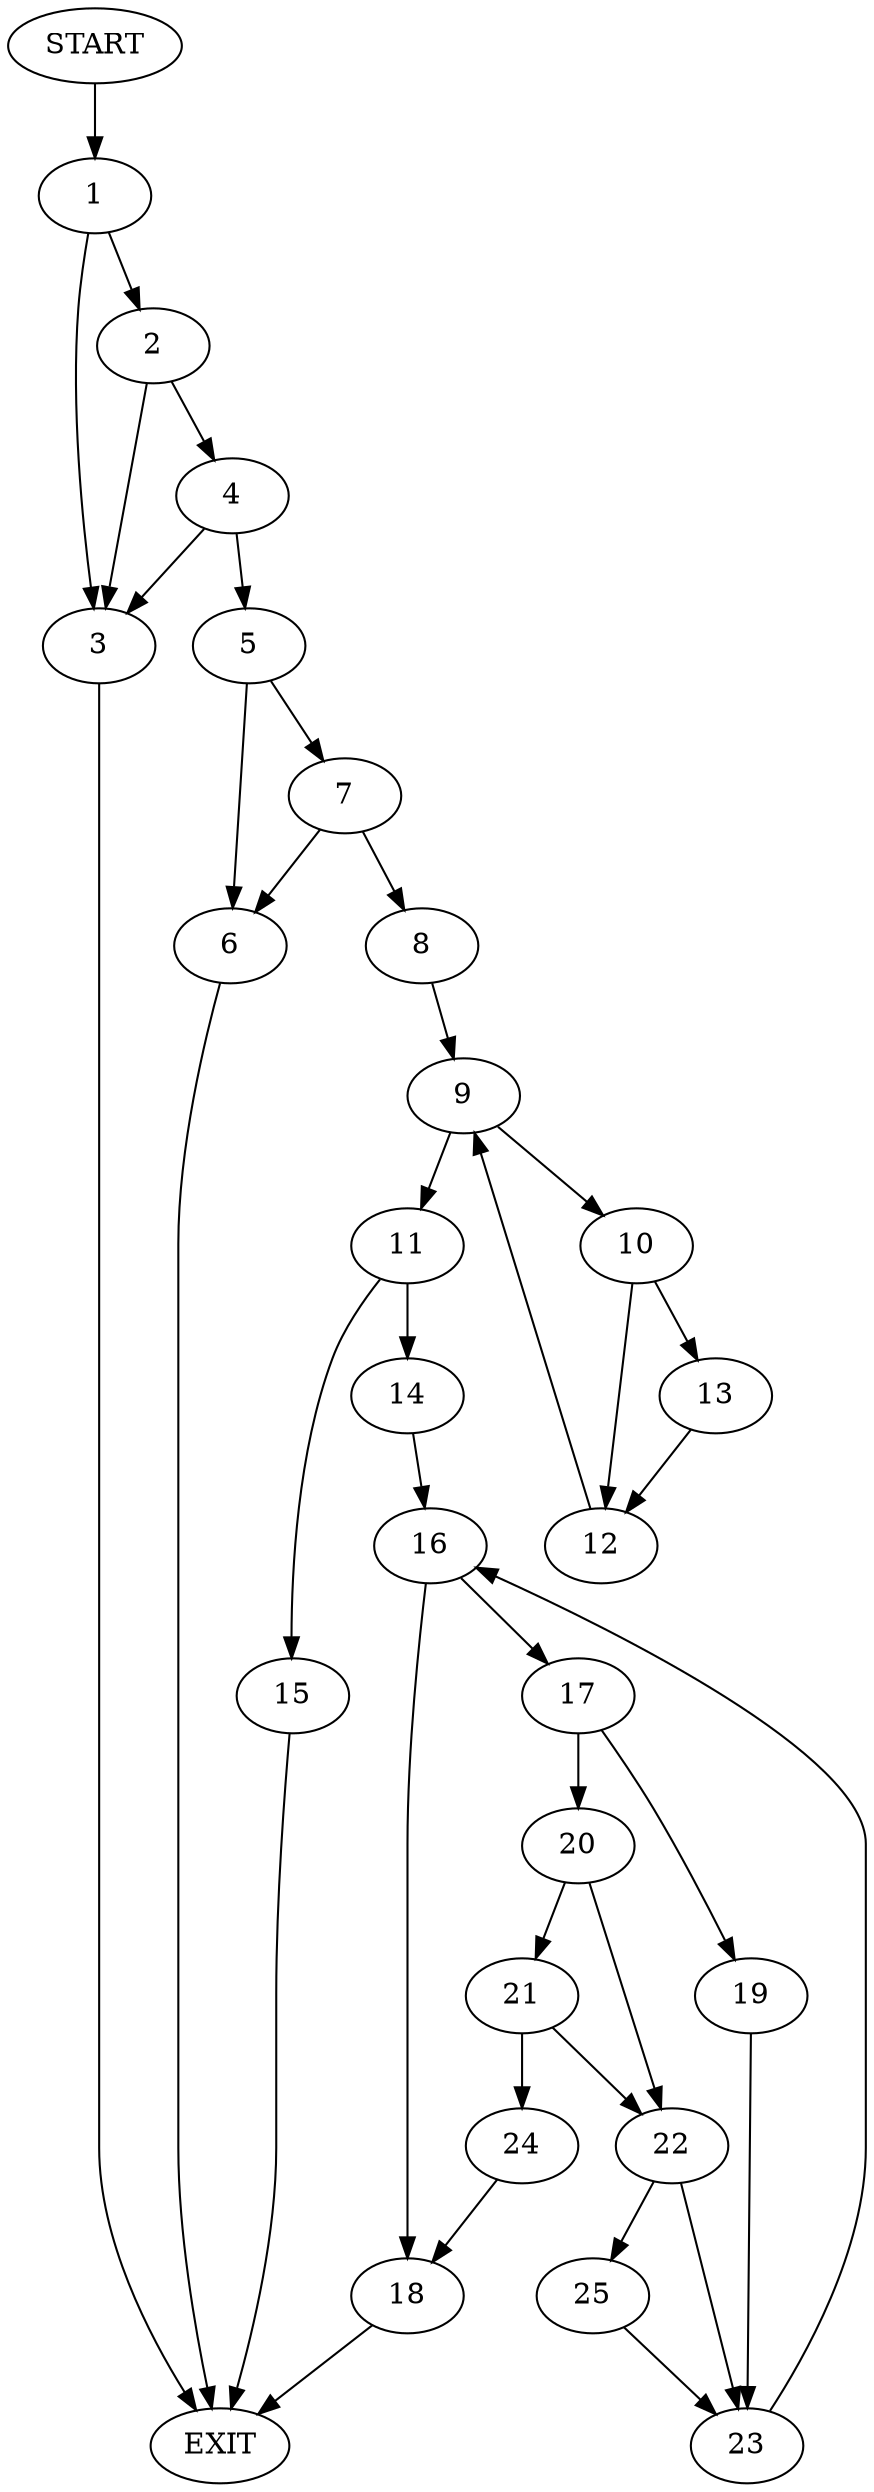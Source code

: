 digraph {
0 [label="START"]
26 [label="EXIT"]
0 -> 1
1 -> 2
1 -> 3
3 -> 26
2 -> 3
2 -> 4
4 -> 5
4 -> 3
5 -> 6
5 -> 7
6 -> 26
7 -> 6
7 -> 8
8 -> 9
9 -> 10
9 -> 11
10 -> 12
10 -> 13
11 -> 14
11 -> 15
13 -> 12
12 -> 9
14 -> 16
15 -> 26
16 -> 17
16 -> 18
17 -> 19
17 -> 20
18 -> 26
20 -> 21
20 -> 22
19 -> 23
23 -> 16
21 -> 24
21 -> 22
22 -> 23
22 -> 25
24 -> 18
25 -> 23
}
